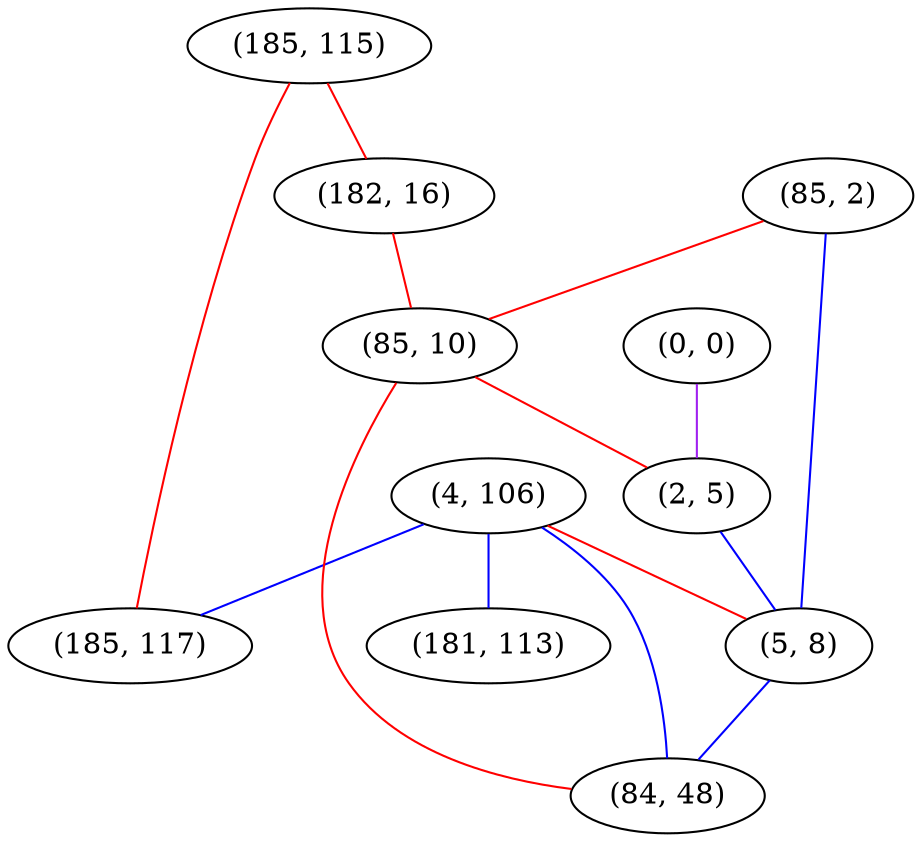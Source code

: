 graph "" {
"(4, 106)";
"(0, 0)";
"(185, 115)";
"(85, 2)";
"(182, 16)";
"(85, 10)";
"(181, 113)";
"(185, 117)";
"(2, 5)";
"(5, 8)";
"(84, 48)";
"(4, 106)" -- "(181, 113)"  [color=blue, key=0, weight=3];
"(4, 106)" -- "(84, 48)"  [color=blue, key=0, weight=3];
"(4, 106)" -- "(5, 8)"  [color=red, key=0, weight=1];
"(4, 106)" -- "(185, 117)"  [color=blue, key=0, weight=3];
"(0, 0)" -- "(2, 5)"  [color=purple, key=0, weight=4];
"(185, 115)" -- "(185, 117)"  [color=red, key=0, weight=1];
"(185, 115)" -- "(182, 16)"  [color=red, key=0, weight=1];
"(85, 2)" -- "(85, 10)"  [color=red, key=0, weight=1];
"(85, 2)" -- "(5, 8)"  [color=blue, key=0, weight=3];
"(182, 16)" -- "(85, 10)"  [color=red, key=0, weight=1];
"(85, 10)" -- "(2, 5)"  [color=red, key=0, weight=1];
"(85, 10)" -- "(84, 48)"  [color=red, key=0, weight=1];
"(2, 5)" -- "(5, 8)"  [color=blue, key=0, weight=3];
"(5, 8)" -- "(84, 48)"  [color=blue, key=0, weight=3];
}

